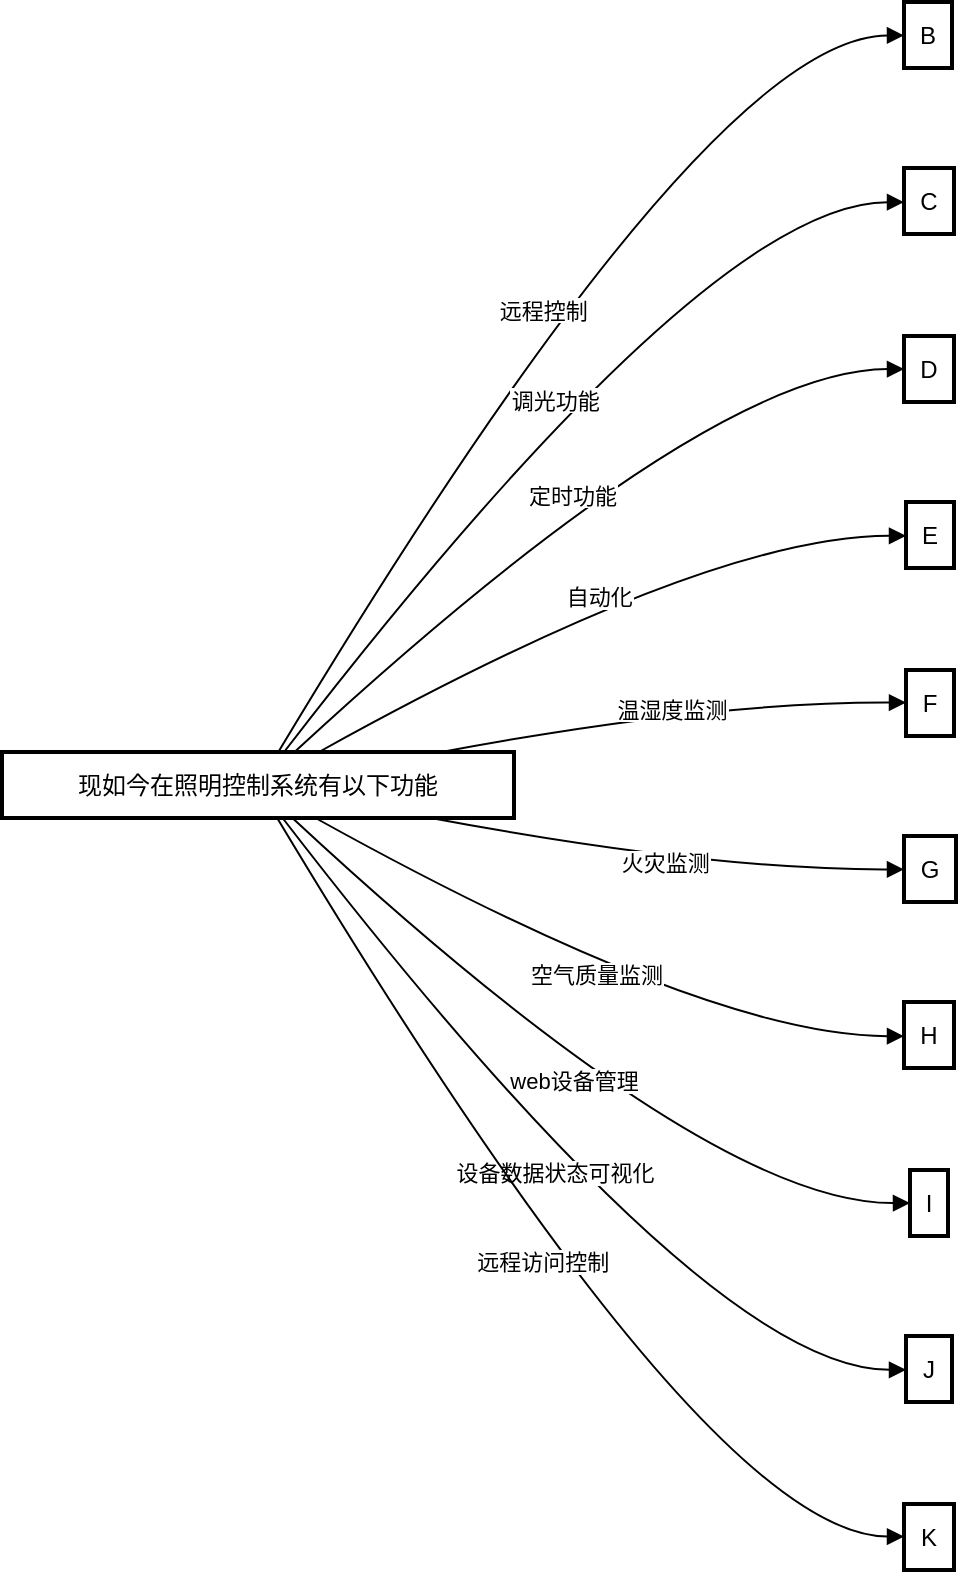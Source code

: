 <mxfile version="22.1.16" type="github">
  <diagram name="第 1 页" id="EHaOTCEka9bSjOAbClkP">
    <mxGraphModel>
      <root>
        <mxCell id="0" />
        <mxCell id="1" parent="0" />
        <mxCell id="2" value="现如今在照明控制系统有以下功能" style="whiteSpace=wrap;strokeWidth=2;" vertex="1" parent="1">
          <mxGeometry y="375" width="256" height="33" as="geometry" />
        </mxCell>
        <mxCell id="3" value="B" style="whiteSpace=wrap;strokeWidth=2;" vertex="1" parent="1">
          <mxGeometry x="451" width="24" height="33" as="geometry" />
        </mxCell>
        <mxCell id="4" value="C" style="whiteSpace=wrap;strokeWidth=2;" vertex="1" parent="1">
          <mxGeometry x="451" y="83" width="25" height="33" as="geometry" />
        </mxCell>
        <mxCell id="5" value="D" style="whiteSpace=wrap;strokeWidth=2;" vertex="1" parent="1">
          <mxGeometry x="451" y="167" width="25" height="33" as="geometry" />
        </mxCell>
        <mxCell id="6" value="E" style="whiteSpace=wrap;strokeWidth=2;" vertex="1" parent="1">
          <mxGeometry x="452" y="250" width="24" height="33" as="geometry" />
        </mxCell>
        <mxCell id="7" value="F" style="whiteSpace=wrap;strokeWidth=2;" vertex="1" parent="1">
          <mxGeometry x="452" y="334" width="24" height="33" as="geometry" />
        </mxCell>
        <mxCell id="8" value="G" style="whiteSpace=wrap;strokeWidth=2;" vertex="1" parent="1">
          <mxGeometry x="451" y="417" width="26" height="33" as="geometry" />
        </mxCell>
        <mxCell id="9" value="H" style="whiteSpace=wrap;strokeWidth=2;" vertex="1" parent="1">
          <mxGeometry x="451" y="500" width="25" height="33" as="geometry" />
        </mxCell>
        <mxCell id="10" value="I" style="whiteSpace=wrap;strokeWidth=2;" vertex="1" parent="1">
          <mxGeometry x="454" y="584" width="19" height="33" as="geometry" />
        </mxCell>
        <mxCell id="11" value="J" style="whiteSpace=wrap;strokeWidth=2;" vertex="1" parent="1">
          <mxGeometry x="452" y="667" width="23" height="33" as="geometry" />
        </mxCell>
        <mxCell id="12" value="K" style="whiteSpace=wrap;strokeWidth=2;" vertex="1" parent="1">
          <mxGeometry x="451" y="751" width="25" height="33" as="geometry" />
        </mxCell>
        <mxCell id="13" value="远程控制" style="curved=1;startArrow=none;endArrow=block;exitX=0.539;exitY=0.009;entryX=0.02;entryY=0.506;" edge="1" parent="1" source="2" target="3">
          <mxGeometry relative="1" as="geometry">
            <Array as="points">
              <mxPoint x="353" y="17" />
            </Array>
          </mxGeometry>
        </mxCell>
        <mxCell id="14" value="调光功能" style="curved=1;startArrow=none;endArrow=block;exitX=0.55;exitY=0.009;entryX=0.009;entryY=0.518;" edge="1" parent="1" source="2" target="4">
          <mxGeometry relative="1" as="geometry">
            <Array as="points">
              <mxPoint x="353" y="100" />
            </Array>
          </mxGeometry>
        </mxCell>
        <mxCell id="15" value="定时功能" style="curved=1;startArrow=none;endArrow=block;exitX=0.57;exitY=0.009;entryX=0.004;entryY=0.5;" edge="1" parent="1" source="2" target="5">
          <mxGeometry relative="1" as="geometry">
            <Array as="points">
              <mxPoint x="353" y="184" />
            </Array>
          </mxGeometry>
        </mxCell>
        <mxCell id="16" value="自动化" style="curved=1;startArrow=none;endArrow=block;exitX=0.617;exitY=0.009;entryX=-0.016;entryY=0.512;" edge="1" parent="1" source="2" target="6">
          <mxGeometry relative="1" as="geometry">
            <Array as="points">
              <mxPoint x="353" y="267" />
            </Array>
          </mxGeometry>
        </mxCell>
        <mxCell id="17" value="温湿度监测" style="curved=1;startArrow=none;endArrow=block;exitX=0.852;exitY=0.009;entryX=-0.016;entryY=0.494;" edge="1" parent="1" source="2" target="7">
          <mxGeometry relative="1" as="geometry">
            <Array as="points">
              <mxPoint x="353" y="350" />
            </Array>
          </mxGeometry>
        </mxCell>
        <mxCell id="18" value="火灾监测" style="curved=1;startArrow=none;endArrow=block;exitX=0.852;exitY=1.021;entryX=-0.015;entryY=0.506;" edge="1" parent="1" source="2" target="8">
          <mxGeometry relative="1" as="geometry">
            <Array as="points">
              <mxPoint x="353" y="434" />
            </Array>
          </mxGeometry>
        </mxCell>
        <mxCell id="19" value="空气质量监测" style="curved=1;startArrow=none;endArrow=block;exitX=0.617;exitY=1.021;entryX=-0.009;entryY=0.518;" edge="1" parent="1" source="2" target="9">
          <mxGeometry relative="1" as="geometry">
            <Array as="points">
              <mxPoint x="353" y="517" />
            </Array>
          </mxGeometry>
        </mxCell>
        <mxCell id="20" value="web设备管理" style="curved=1;startArrow=none;endArrow=block;exitX=0.57;exitY=1.021;entryX=-0.012;entryY=0.5;" edge="1" parent="1" source="2" target="10">
          <mxGeometry relative="1" as="geometry">
            <Array as="points">
              <mxPoint x="353" y="601" />
            </Array>
          </mxGeometry>
        </mxCell>
        <mxCell id="21" value="设备数据状态可视化" style="curved=1;startArrow=none;endArrow=block;exitX=0.55;exitY=1.021;entryX=0.009;entryY=0.512;" edge="1" parent="1" source="2" target="11">
          <mxGeometry relative="1" as="geometry">
            <Array as="points">
              <mxPoint x="353" y="684" />
            </Array>
          </mxGeometry>
        </mxCell>
        <mxCell id="22" value="远程访问控制" style="curved=1;startArrow=none;endArrow=block;exitX=0.539;exitY=1.021;entryX=0.009;entryY=0.494;" edge="1" parent="1" source="2" target="12">
          <mxGeometry relative="1" as="geometry">
            <Array as="points">
              <mxPoint x="353" y="767" />
            </Array>
          </mxGeometry>
        </mxCell>
      </root>
    </mxGraphModel>
  </diagram>
</mxfile>
